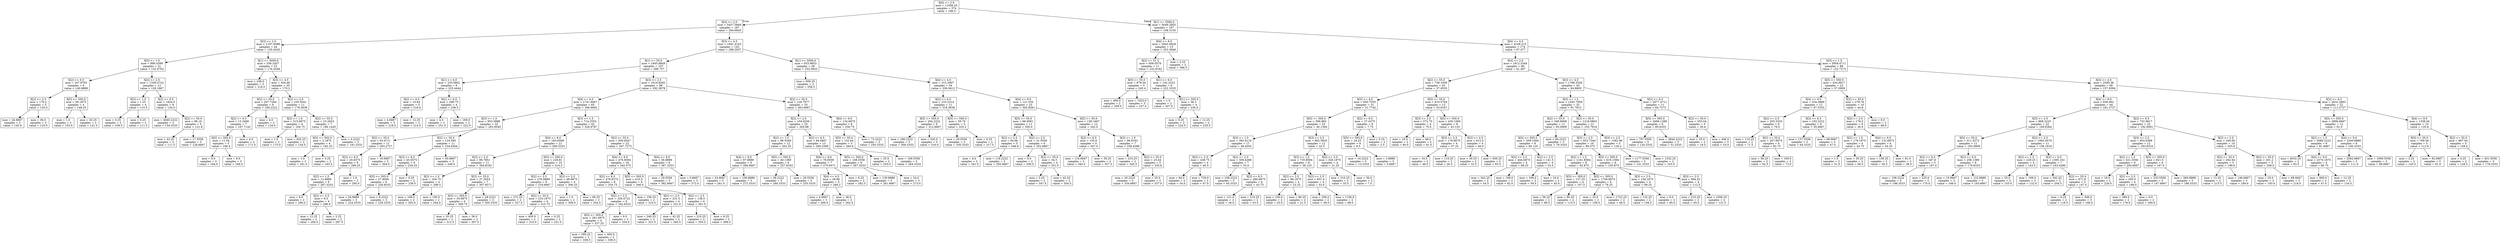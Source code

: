 digraph Tree {
node [shape=box] ;
0 [label="X[0] <= 2.0\nmse = 11656.25\nsamples = 374\nvalue = 186.5"] ;
1 [label="X[4] <= 2.0\nmse = 5437.5849\nsamples = 187\nvalue = 264.6845"] ;
0 -> 1 [labeldistance=2.5, labelangle=45, headlabel="True"] ;
2 [label="X[3] <= 2.5\nmse = 1197.8388\nsamples = 44\nvalue = 155.4545"] ;
1 -> 2 ;
3 [label="X[3] <= 1.5\nmse = 890.4399\nsamples = 21\nvalue = 132.4762"] ;
2 -> 3 ;
4 [label="X[2] <= 6.5\nmse = 167.8765\nsamples = 9\nvalue = 140.8889"] ;
3 -> 4 ;
5 [label="X[2] <= 2.5\nmse = 179.2\nsamples = 5\nvalue = 135.0"] ;
4 -> 5 ;
6 [label="mse = 24.6667\nsamples = 3\nvalue = 145.0"] ;
5 -> 6 ;
7 [label="mse = 36.0\nsamples = 2\nvalue = 120.0"] ;
5 -> 7 ;
8 [label="X[5] <= 550.0\nmse = 56.1875\nsamples = 4\nvalue = 148.25"] ;
4 -> 8 ;
9 [label="mse = 1.0\nsamples = 2\nvalue = 155.0"] ;
8 -> 9 ;
10 [label="mse = 20.25\nsamples = 2\nvalue = 141.5"] ;
8 -> 10 ;
11 [label="X[2] <= 2.5\nmse = 1339.4722\nsamples = 12\nvalue = 126.1667"] ;
3 -> 11 ;
12 [label="X[2] <= 1.5\nmse = 1.25\nsamples = 4\nvalue = 110.5"] ;
11 -> 12 ;
13 [label="mse = 0.25\nsamples = 2\nvalue = 109.5"] ;
12 -> 13 ;
14 [label="mse = 0.25\nsamples = 2\nvalue = 111.5"] ;
12 -> 14 ;
15 [label="X[2] <= 6.5\nmse = 1824.5\nsamples = 8\nvalue = 134.0"] ;
11 -> 15 ;
16 [label="mse = 4040.2222\nsamples = 3\nvalue = 154.3333"] ;
15 -> 16 ;
17 [label="X[2] <= 55.0\nmse = 98.16\nsamples = 5\nvalue = 121.8"] ;
15 -> 17 ;
18 [label="mse = 42.25\nsamples = 2\nvalue = 111.5"] ;
17 -> 18 ;
19 [label="mse = 17.5556\nsamples = 3\nvalue = 128.6667"] ;
17 -> 19 ;
20 [label="X[1] <= 5050.0\nmse = 556.2457\nsamples = 23\nvalue = 176.4348"] ;
2 -> 20 ;
21 [label="mse = 248.0\nsamples = 3\nvalue = 218.0"] ;
20 -> 21 ;
22 [label="X[3] <= 4.5\nmse = 304.46\nsamples = 20\nvalue = 170.2"] ;
20 -> 22 ;
23 [label="X[2] <= 55.0\nmse = 207.7284\nsamples = 9\nvalue = 160.2222"] ;
22 -> 23 ;
24 [label="X[2] <= 6.5\nmse = 13.3469\nsamples = 7\nvalue = 167.7143"] ;
23 -> 24 ;
25 [label="X[5] <= 505.0\nmse = 11.04\nsamples = 5\nvalue = 166.4"] ;
24 -> 25 ;
26 [label="mse = 9.0\nsamples = 2\nvalue = 164.0"] ;
25 -> 26 ;
27 [label="mse = 6.0\nsamples = 3\nvalue = 168.0"] ;
25 -> 27 ;
28 [label="mse = 4.0\nsamples = 2\nvalue = 171.0"] ;
24 -> 28 ;
29 [label="mse = 4.0\nsamples = 2\nvalue = 134.0"] ;
23 -> 29 ;
30 [label="X[2] <= 2.5\nmse = 235.5041\nsamples = 11\nvalue = 178.3636"] ;
22 -> 30 ;
31 [label="X[2] <= 1.5\nmse = 315.6875\nsamples = 4\nvalue = 164.75"] ;
30 -> 31 ;
32 [label="mse = 1.0\nsamples = 2\nvalue = 175.0"] ;
31 -> 32 ;
33 [label="mse = 420.25\nsamples = 2\nvalue = 154.5"] ;
31 -> 33 ;
34 [label="X[2] <= 55.0\nmse = 23.2653\nsamples = 7\nvalue = 186.1429"] ;
30 -> 34 ;
35 [label="X[5] <= 505.0\nmse = 2.1875\nsamples = 4\nvalue = 182.25"] ;
34 -> 35 ;
36 [label="mse = 1.0\nsamples = 2\nvalue = 181.0"] ;
35 -> 36 ;
37 [label="mse = 0.25\nsamples = 2\nvalue = 183.5"] ;
35 -> 37 ;
38 [label="mse = 4.2222\nsamples = 3\nvalue = 191.3333"] ;
34 -> 38 ;
39 [label="X[3] <= 4.5\nmse = 1941.4102\nsamples = 143\nvalue = 298.2937"] ;
1 -> 39 ;
40 [label="X[1] <= 55.0\nmse = 1845.8849\nsamples = 107\nvalue = 286.757"] ;
39 -> 40 ;
41 [label="X[1] <= 6.0\nmse = 235.5802\nsamples = 9\nvalue = 225.4444"] ;
40 -> 41 ;
42 [label="X[2] <= 6.5\nmse = 10.64\nsamples = 5\nvalue = 216.6"] ;
41 -> 42 ;
43 [label="mse = 4.6667\nsamples = 3\nvalue = 218.0"] ;
42 -> 43 ;
44 [label="mse = 12.25\nsamples = 2\nvalue = 214.5"] ;
42 -> 44 ;
45 [label="X[2] <= 6.5\nmse = 296.75\nsamples = 4\nvalue = 236.5"] ;
41 -> 45 ;
46 [label="mse = 4.0\nsamples = 2\nvalue = 251.0"] ;
45 -> 46 ;
47 [label="mse = 169.0\nsamples = 2\nvalue = 222.0"] ;
45 -> 47 ;
48 [label="X[3] <= 2.5\nmse = 1616.8292\nsamples = 98\nvalue = 292.3878"] ;
40 -> 48 ;
49 [label="X[4] <= 4.5\nmse = 1741.9067\nsamples = 65\nvalue = 306.9692"] ;
48 -> 49 ;
50 [label="X[3] <= 1.5\nmse = 953.5888\nsamples = 22\nvalue = 263.9545"] ;
49 -> 50 ;
51 [label="X[2] <= 55.0\nmse = 63.4711\nsamples = 11\nvalue = 293.2727"] ;
50 -> 51 ;
52 [label="X[2] <= 6.5\nmse = 20.9375\nsamples = 8\nvalue = 289.25"] ;
51 -> 52 ;
53 [label="X[2] <= 1.5\nmse = 12.8889\nsamples = 6\nvalue = 287.3333"] ;
52 -> 53 ;
54 [label="mse = 9.0\nsamples = 2\nvalue = 290.0"] ;
53 -> 54 ;
55 [label="X[2] <= 2.5\nmse = 9.5\nsamples = 4\nvalue = 286.0"] ;
53 -> 55 ;
56 [label="mse = 12.25\nsamples = 2\nvalue = 284.5"] ;
55 -> 56 ;
57 [label="mse = 2.25\nsamples = 2\nvalue = 287.5"] ;
55 -> 57 ;
58 [label="mse = 1.0\nsamples = 2\nvalue = 295.0"] ;
52 -> 58 ;
59 [label="mse = 18.6667\nsamples = 3\nvalue = 304.0"] ;
51 -> 59 ;
60 [label="X[2] <= 55.0\nmse = 124.595\nsamples = 11\nvalue = 234.6364"] ;
50 -> 60 ;
61 [label="X[2] <= 6.5\nmse = 45.9375\nsamples = 8\nvalue = 229.25"] ;
60 -> 61 ;
62 [label="X[5] <= 505.0\nmse = 37.8056\nsamples = 6\nvalue = 226.8333"] ;
61 -> 62 ;
63 [label="mse = 54.8889\nsamples = 3\nvalue = 224.3333"] ;
62 -> 63 ;
64 [label="mse = 8.2222\nsamples = 3\nvalue = 229.3333"] ;
62 -> 64 ;
65 [label="mse = 0.25\nsamples = 2\nvalue = 236.5"] ;
61 -> 65 ;
66 [label="mse = 50.6667\nsamples = 3\nvalue = 249.0"] ;
60 -> 66 ;
67 [label="X[3] <= 1.5\nmse = 714.2553\nsamples = 43\nvalue = 328.9767"] ;
49 -> 67 ;
68 [label="X[4] <= 9.0\nmse = 183.6508\nsamples = 21\nvalue = 309.3333"] ;
67 -> 68 ;
69 [label="X[2] <= 2.5\nmse = 99.7851\nsamples = 11\nvalue = 304.8182"] ;
68 -> 69 ;
70 [label="X[2] <= 1.5\nmse = 164.75\nsamples = 4\nvalue = 299.5"] ;
69 -> 70 ;
71 [label="mse = 169.0\nsamples = 2\nvalue = 305.0"] ;
70 -> 71 ;
72 [label="mse = 100.0\nsamples = 2\nvalue = 294.0"] ;
70 -> 72 ;
73 [label="X[2] <= 55.0\nmse = 37.2653\nsamples = 7\nvalue = 307.8571"] ;
69 -> 73 ;
74 [label="X[5] <= 505.0\nmse = 35.6875\nsamples = 4\nvalue = 309.75"] ;
73 -> 74 ;
75 [label="mse = 20.25\nsamples = 2\nvalue = 312.5"] ;
74 -> 75 ;
76 [label="mse = 36.0\nsamples = 2\nvalue = 307.0"] ;
74 -> 76 ;
77 [label="mse = 28.2222\nsamples = 3\nvalue = 305.3333"] ;
73 -> 77 ;
78 [label="X[5] <= 550.0\nmse = 228.81\nsamples = 10\nvalue = 314.3"] ;
68 -> 78 ;
79 [label="X[2] <= 2.5\nmse = 276.8889\nsamples = 6\nvalue = 319.6667"] ;
78 -> 79 ;
80 [label="mse = 272.25\nsamples = 2\nvalue = 327.5"] ;
79 -> 80 ;
81 [label="X[2] <= 55.0\nmse = 233.1875\nsamples = 4\nvalue = 315.75"] ;
79 -> 81 ;
82 [label="mse = 400.0\nsamples = 2\nvalue = 310.0"] ;
81 -> 82 ;
83 [label="mse = 0.25\nsamples = 2\nvalue = 321.5"] ;
81 -> 83 ;
84 [label="X[2] <= 2.5\nmse = 48.6875\nsamples = 4\nvalue = 306.25"] ;
78 -> 84 ;
85 [label="mse = 1.0\nsamples = 2\nvalue = 308.0"] ;
84 -> 85 ;
86 [label="mse = 90.25\nsamples = 2\nvalue = 304.5"] ;
84 -> 86 ;
87 [label="X[2] <= 55.0\nmse = 500.8347\nsamples = 22\nvalue = 347.7273"] ;
67 -> 87 ;
88 [label="X[4] <= 9.0\nmse = 476.6094\nsamples = 16\nvalue = 340.375"] ;
87 -> 88 ;
89 [label="X[2] <= 6.5\nmse = 479.9375\nsamples = 8\nvalue = 334.75"] ;
88 -> 89 ;
90 [label="X[2] <= 2.5\nmse = 326.4722\nsamples = 6\nvalue = 342.8333"] ;
89 -> 90 ;
91 [label="X[5] <= 505.0\nmse = 391.6875\nsamples = 4\nvalue = 337.25"] ;
90 -> 91 ;
92 [label="mse = 380.25\nsamples = 2\nvalue = 338.5"] ;
91 -> 92 ;
93 [label="mse = 400.0\nsamples = 2\nvalue = 336.0"] ;
91 -> 93 ;
94 [label="mse = 9.0\nsamples = 2\nvalue = 354.0"] ;
90 -> 94 ;
95 [label="mse = 156.25\nsamples = 2\nvalue = 310.5"] ;
89 -> 95 ;
96 [label="X[5] <= 505.0\nmse = 410.0\nsamples = 8\nvalue = 346.0"] ;
88 -> 96 ;
97 [label="X[2] <= 2.5\nmse = 231.5\nsamples = 4\nvalue = 331.0"] ;
96 -> 97 ;
98 [label="mse = 240.25\nsamples = 2\nvalue = 321.5"] ;
97 -> 98 ;
99 [label="mse = 42.25\nsamples = 2\nvalue = 340.5"] ;
97 -> 99 ;
100 [label="X[2] <= 2.5\nmse = 138.5\nsamples = 4\nvalue = 361.0"] ;
96 -> 100 ;
101 [label="mse = 210.25\nsamples = 2\nvalue = 355.5"] ;
100 -> 101 ;
102 [label="mse = 6.25\nsamples = 2\nvalue = 366.5"] ;
100 -> 102 ;
103 [label="X[4] <= 9.0\nmse = 36.8889\nsamples = 6\nvalue = 367.3333"] ;
87 -> 103 ;
104 [label="mse = 29.5556\nsamples = 3\nvalue = 362.6667"] ;
103 -> 104 ;
105 [label="mse = 0.6667\nsamples = 3\nvalue = 372.0"] ;
103 -> 105 ;
106 [label="X[2] <= 55.0\nmse = 126.7677\nsamples = 33\nvalue = 263.6667"] ;
48 -> 106 ;
107 [label="X[2] <= 2.5\nmse = 104.0256\nsamples = 25\nvalue = 265.88"] ;
106 -> 107 ;
108 [label="X[2] <= 1.5\nmse = 88.5208\nsamples = 12\nvalue = 262.25"] ;
107 -> 108 ;
109 [label="X[4] <= 9.0\nmse = 97.8889\nsamples = 6\nvalue = 266.6667"] ;
108 -> 109 ;
110 [label="mse = 24.6667\nsamples = 3\nvalue = 261.0"] ;
109 -> 110 ;
111 [label="mse = 106.8889\nsamples = 3\nvalue = 272.3333"] ;
109 -> 111 ;
112 [label="X[5] <= 505.0\nmse = 40.1389\nsamples = 6\nvalue = 257.8333"] ;
108 -> 112 ;
113 [label="mse = 38.2222\nsamples = 3\nvalue = 260.3333"] ;
112 -> 113 ;
114 [label="mse = 29.5556\nsamples = 3\nvalue = 255.3333"] ;
112 -> 114 ;
115 [label="X[2] <= 6.5\nmse = 94.9467\nsamples = 13\nvalue = 269.2308"] ;
107 -> 115 ;
116 [label="X[4] <= 9.0\nmse = 76.6939\nsamples = 7\nvalue = 270.8571"] ;
115 -> 116 ;
117 [label="X[4] <= 4.5\nmse = 28.96\nsamples = 5\nvalue = 266.2"] ;
116 -> 117 ;
118 [label="mse = 4.6667\nsamples = 3\nvalue = 269.0"] ;
117 -> 118 ;
119 [label="mse = 36.0\nsamples = 2\nvalue = 262.0"] ;
117 -> 119 ;
120 [label="mse = 6.25\nsamples = 2\nvalue = 282.5"] ;
116 -> 120 ;
121 [label="X[5] <= 505.0\nmse = 109.5556\nsamples = 6\nvalue = 267.3333"] ;
115 -> 121 ;
122 [label="mse = 130.8889\nsamples = 3\nvalue = 261.6667"] ;
121 -> 122 ;
123 [label="mse = 24.0\nsamples = 3\nvalue = 273.0"] ;
121 -> 123 ;
124 [label="X[4] <= 9.0\nmse = 134.6875\nsamples = 8\nvalue = 256.75"] ;
106 -> 124 ;
125 [label="X[5] <= 55.0\nmse = 132.64\nsamples = 5\nvalue = 260.6"] ;
124 -> 125 ;
126 [label="mse = 25.0\nsamples = 2\nvalue = 255.0"] ;
125 -> 126 ;
127 [label="mse = 169.5556\nsamples = 3\nvalue = 264.3333"] ;
125 -> 127 ;
128 [label="mse = 72.2222\nsamples = 3\nvalue = 250.3333"] ;
124 -> 128 ;
129 [label="X[1] <= 5050.0\nmse = 653.9653\nsamples = 36\nvalue = 332.5833"] ;
39 -> 129 ;
130 [label="mse = 600.25\nsamples = 2\nvalue = 258.5"] ;
129 -> 130 ;
131 [label="X[4] <= 4.5\nmse = 315.2907\nsamples = 34\nvalue = 336.9412"] ;
129 -> 131 ;
132 [label="X[2] <= 6.5\nmse = 210.2314\nsamples = 11\nvalue = 318.3636"] ;
131 -> 132 ;
133 [label="X[5] <= 505.0\nmse = 264.2222\nsamples = 6\nvalue = 312.6667"] ;
132 -> 133 ;
134 [label="mse = 180.2222\nsamples = 3\nvalue = 309.3333"] ;
133 -> 134 ;
135 [label="mse = 326.0\nsamples = 3\nvalue = 316.0"] ;
133 -> 135 ;
136 [label="X[5] <= 550.0\nmse = 59.76\nsamples = 5\nvalue = 325.2"] ;
132 -> 136 ;
137 [label="mse = 29.5556\nsamples = 3\nvalue = 330.3333"] ;
136 -> 137 ;
138 [label="mse = 6.25\nsamples = 2\nvalue = 317.5"] ;
136 -> 138 ;
139 [label="X[4] <= 9.0\nmse = 121.535\nsamples = 23\nvalue = 345.8261"] ;
131 -> 139 ;
140 [label="X[5] <= 55.0\nmse = 68.9091\nsamples = 11\nvalue = 350.0"] ;
139 -> 140 ;
141 [label="X[2] <= 2.5\nmse = 94.96\nsamples = 5\nvalue = 346.8"] ;
140 -> 141 ;
142 [label="mse = 4.0\nsamples = 2\nvalue = 341.0"] ;
141 -> 142 ;
143 [label="mse = 118.2222\nsamples = 3\nvalue = 350.6667"] ;
141 -> 143 ;
144 [label="X[2] <= 2.5\nmse = 31.5556\nsamples = 6\nvalue = 352.6667"] ;
140 -> 144 ;
145 [label="mse = 9.0\nsamples = 2\nvalue = 356.0"] ;
144 -> 145 ;
146 [label="X[2] <= 55.0\nmse = 34.5\nsamples = 4\nvalue = 351.0"] ;
144 -> 146 ;
147 [label="mse = 2.25\nsamples = 2\nvalue = 347.5"] ;
146 -> 147 ;
148 [label="mse = 42.25\nsamples = 2\nvalue = 354.5"] ;
146 -> 148 ;
149 [label="X[5] <= 55.0\nmse = 139.1667\nsamples = 12\nvalue = 342.0"] ;
139 -> 149 ;
150 [label="X[2] <= 6.5\nmse = 155.6\nsamples = 5\nvalue = 347.0"] ;
149 -> 150 ;
151 [label="mse = 116.6667\nsamples = 3\nvalue = 340.0"] ;
150 -> 151 ;
152 [label="mse = 30.25\nsamples = 2\nvalue = 357.5"] ;
150 -> 152 ;
153 [label="X[2] <= 1.5\nmse = 96.8163\nsamples = 7\nvalue = 338.4286"] ;
149 -> 153 ;
154 [label="mse = 210.25\nsamples = 2\nvalue = 345.5"] ;
153 -> 154 ;
155 [label="X[2] <= 55.0\nmse = 23.44\nsamples = 5\nvalue = 335.6"] ;
153 -> 155 ;
156 [label="mse = 20.2222\nsamples = 3\nvalue = 334.6667"] ;
155 -> 156 ;
157 [label="mse = 25.0\nsamples = 2\nvalue = 337.0"] ;
155 -> 157 ;
158 [label="X[1] <= 5500.0\nmse = 5649.2855\nsamples = 187\nvalue = 108.3155"] ;
0 -> 158 [labeldistance=2.5, labelangle=-45, headlabel="False"] ;
159 [label="X[4] <= 9.0\nmse = 2842.0828\nsamples = 13\nvalue = 253.3846"] ;
158 -> 159 ;
160 [label="X[2] <= 51.5\nmse = 609.0579\nsamples = 11\nvalue = 232.8182"] ;
159 -> 160 ;
161 [label="X[5] <= 55.0\nmse = 879.04\nsamples = 5\nvalue = 245.4"] ;
160 -> 161 ;
162 [label="mse = 400.0\nsamples = 2\nvalue = 258.0"] ;
161 -> 162 ;
163 [label="mse = 1022.0\nsamples = 3\nvalue = 237.0"] ;
161 -> 163 ;
164 [label="X[1] <= 6.0\nmse = 142.2222\nsamples = 6\nvalue = 222.3333"] ;
160 -> 164 ;
165 [label="mse = 1.0\nsamples = 2\nvalue = 207.0"] ;
164 -> 165 ;
166 [label="X[1] <= 505.0\nmse = 36.5\nsamples = 4\nvalue = 230.0"] ;
164 -> 166 ;
167 [label="mse = 0.25\nsamples = 2\nvalue = 224.5"] ;
166 -> 167 ;
168 [label="mse = 12.25\nsamples = 2\nvalue = 235.5"] ;
166 -> 168 ;
169 [label="mse = 2.25\nsamples = 2\nvalue = 366.5"] ;
159 -> 169 ;
170 [label="X[4] <= 4.5\nmse = 4169.215\nsamples = 174\nvalue = 97.477"] ;
158 -> 170 ;
171 [label="X[4] <= 2.0\nmse = 1812.3344\nsamples = 86\nvalue = 61.407"] ;
170 -> 171 ;
172 [label="X[2] <= 55.0\nmse = 738.1839\nsamples = 43\nvalue = 37.9535"] ;
171 -> 172 ;
173 [label="X[3] <= 4.5\nmse = 650.7555\nsamples = 31\nvalue = 31.7742"] ;
172 -> 173 ;
174 [label="X[5] <= 505.0\nmse = 596.983\nsamples = 23\nvalue = 40.1304"] ;
173 -> 174 ;
175 [label="X[3] <= 1.5\nmse = 392.6116\nsamples = 11\nvalue = 48.4545"] ;
174 -> 175 ;
176 [label="X[2] <= 2.5\nmse = 438.75\nsamples = 4\nvalue = 40.5"] ;
175 -> 176 ;
177 [label="mse = 64.0\nsamples = 2\nvalue = 34.0"] ;
176 -> 177 ;
178 [label="mse = 729.0\nsamples = 2\nvalue = 47.0"] ;
176 -> 178 ;
179 [label="X[2] <= 2.5\nmse = 309.4286\nsamples = 7\nvalue = 53.0"] ;
175 -> 179 ;
180 [label="mse = 108.2222\nsamples = 3\nvalue = 65.3333"] ;
179 -> 180 ;
181 [label="X[2] <= 6.5\nmse = 260.6875\nsamples = 4\nvalue = 43.75"] ;
179 -> 181 ;
182 [label="mse = 121.0\nsamples = 2\nvalue = 34.0"] ;
181 -> 182 ;
183 [label="mse = 210.25\nsamples = 2\nvalue = 53.5"] ;
181 -> 183 ;
184 [label="X[3] <= 2.5\nmse = 662.5833\nsamples = 12\nvalue = 32.5"] ;
174 -> 184 ;
185 [label="X[3] <= 1.5\nmse = 735.8594\nsamples = 8\nvalue = 38.125"] ;
184 -> 185 ;
186 [label="X[2] <= 2.5\nmse = 98.1875\nsamples = 4\nvalue = 23.25"] ;
185 -> 186 ;
187 [label="mse = 100.0\nsamples = 2\nvalue = 25.0"] ;
186 -> 187 ;
188 [label="mse = 90.25\nsamples = 2\nvalue = 21.5"] ;
186 -> 188 ;
189 [label="X[2] <= 2.5\nmse = 931.0\nsamples = 4\nvalue = 53.0"] ;
185 -> 189 ;
190 [label="mse = 256.0\nsamples = 2\nvalue = 38.0"] ;
189 -> 190 ;
191 [label="mse = 1156.0\nsamples = 2\nvalue = 68.0"] ;
189 -> 191 ;
192 [label="X[2] <= 2.5\nmse = 326.1875\nsamples = 4\nvalue = 21.25"] ;
184 -> 192 ;
193 [label="mse = 210.25\nsamples = 2\nvalue = 35.5"] ;
192 -> 193 ;
194 [label="mse = 36.0\nsamples = 2\nvalue = 7.0"] ;
192 -> 194 ;
195 [label="X[2] <= 6.5\nmse = 27.4375\nsamples = 8\nvalue = 7.75"] ;
173 -> 195 ;
196 [label="X[5] <= 505.0\nmse = 24.25\nsamples = 6\nvalue = 9.5"] ;
195 -> 196 ;
197 [label="mse = 16.2222\nsamples = 3\nvalue = 13.3333"] ;
196 -> 197 ;
198 [label="mse = 2.8889\nsamples = 3\nvalue = 5.6667"] ;
196 -> 198 ;
199 [label="mse = 0.25\nsamples = 2\nvalue = 2.5"] ;
195 -> 199 ;
200 [label="X[5] <= 55.0\nmse = 610.5764\nsamples = 12\nvalue = 53.9167"] ;
172 -> 200 ;
201 [label="X[3] <= 2.5\nmse = 272.75\nsamples = 4\nvalue = 75.5"] ;
200 -> 201 ;
202 [label="mse = 16.0\nsamples = 2\nvalue = 60.0"] ;
201 -> 202 ;
203 [label="mse = 49.0\nsamples = 2\nvalue = 91.0"] ;
201 -> 203 ;
204 [label="X[5] <= 550.0\nmse = 430.1094\nsamples = 8\nvalue = 43.125"] ;
200 -> 204 ;
205 [label="X[3] <= 2.5\nmse = 178.6875\nsamples = 4\nvalue = 37.25"] ;
204 -> 205 ;
206 [label="mse = 16.0\nsamples = 2\nvalue = 48.0"] ;
205 -> 206 ;
207 [label="mse = 110.25\nsamples = 2\nvalue = 26.5"] ;
205 -> 207 ;
208 [label="X[3] <= 2.5\nmse = 612.5\nsamples = 4\nvalue = 49.0"] ;
204 -> 208 ;
209 [label="mse = 30.25\nsamples = 2\nvalue = 32.5"] ;
208 -> 209 ;
210 [label="mse = 650.25\nsamples = 2\nvalue = 65.5"] ;
208 -> 210 ;
211 [label="X[3] <= 4.5\nmse = 1786.3526\nsamples = 43\nvalue = 84.8605"] ;
171 -> 211 ;
212 [label="X[3] <= 1.5\nmse = 1292.7959\nsamples = 32\nvalue = 91.7812"] ;
211 -> 212 ;
213 [label="X[2] <= 55.0\nmse = 349.9008\nsamples = 11\nvalue = 65.0909"] ;
212 -> 213 ;
214 [label="X[5] <= 505.0\nmse = 359.1094\nsamples = 8\nvalue = 60.125"] ;
213 -> 214 ;
215 [label="X[2] <= 2.5\nmse = 444.6875\nsamples = 4\nvalue = 68.25"] ;
214 -> 215 ;
216 [label="mse = 342.25\nsamples = 2\nvalue = 54.5"] ;
215 -> 216 ;
217 [label="mse = 169.0\nsamples = 2\nvalue = 82.0"] ;
215 -> 217 ;
218 [label="X[2] <= 2.5\nmse = 141.5\nsamples = 4\nvalue = 52.0"] ;
214 -> 218 ;
219 [label="mse = 169.0\nsamples = 2\nvalue = 59.0"] ;
218 -> 219 ;
220 [label="mse = 16.0\nsamples = 2\nvalue = 45.0"] ;
218 -> 220 ;
221 [label="mse = 84.2222\nsamples = 3\nvalue = 78.3333"] ;
213 -> 221 ;
222 [label="X[2] <= 55.0\nmse = 1218.0862\nsamples = 21\nvalue = 105.7619"] ;
212 -> 222 ;
223 [label="X[2] <= 2.5\nmse = 932.7344\nsamples = 16\nvalue = 99.375"] ;
222 -> 223 ;
224 [label="X[2] <= 1.5\nmse = 1161.8594\nsamples = 8\nvalue = 92.875"] ;
223 -> 224 ;
225 [label="X[5] <= 505.0\nmse = 137.25\nsamples = 4\nvalue = 107.5"] ;
224 -> 225 ;
226 [label="mse = 56.25\nsamples = 2\nvalue = 99.5"] ;
225 -> 226 ;
227 [label="mse = 90.25\nsamples = 2\nvalue = 115.5"] ;
225 -> 227 ;
228 [label="X[5] <= 505.0\nmse = 1758.6875\nsamples = 4\nvalue = 78.25"] ;
224 -> 228 ;
229 [label="mse = 25.0\nsamples = 2\nvalue = 108.0"] ;
228 -> 229 ;
230 [label="mse = 1722.25\nsamples = 2\nvalue = 48.5"] ;
228 -> 230 ;
231 [label="X[5] <= 505.0\nmse = 619.1094\nsamples = 8\nvalue = 105.875"] ;
223 -> 231 ;
232 [label="X[3] <= 2.5\nmse = 156.1875\nsamples = 4\nvalue = 99.25"] ;
231 -> 232 ;
233 [label="mse = 132.25\nsamples = 2\nvalue = 108.5"] ;
232 -> 233 ;
234 [label="mse = 9.0\nsamples = 2\nvalue = 90.0"] ;
232 -> 234 ;
235 [label="X[3] <= 2.5\nmse = 994.25\nsamples = 4\nvalue = 112.5"] ;
231 -> 235 ;
236 [label="mse = 210.25\nsamples = 2\nvalue = 93.5"] ;
235 -> 236 ;
237 [label="mse = 1056.25\nsamples = 2\nvalue = 131.5"] ;
235 -> 237 ;
238 [label="X[3] <= 2.5\nmse = 1582.96\nsamples = 5\nvalue = 126.2"] ;
222 -> 238 ;
239 [label="mse = 1177.5556\nsamples = 3\nvalue = 141.3333"] ;
238 -> 239 ;
240 [label="mse = 1332.25\nsamples = 2\nvalue = 103.5"] ;
238 -> 240 ;
241 [label="X[2] <= 6.5\nmse = 2677.4711\nsamples = 11\nvalue = 64.7273"] ;
211 -> 241 ;
242 [label="X[5] <= 505.0\nmse = 3466.1389\nsamples = 6\nvalue = 85.8333"] ;
241 -> 242 ;
243 [label="mse = 707.5556\nsamples = 3\nvalue = 120.3333"] ;
242 -> 243 ;
244 [label="mse = 3844.2222\nsamples = 3\nvalue = 51.3333"] ;
242 -> 244 ;
245 [label="X[2] <= 55.0\nmse = 555.04\nsamples = 5\nvalue = 39.4"] ;
241 -> 245 ;
246 [label="mse = 25.0\nsamples = 2\nvalue = 19.0"] ;
245 -> 246 ;
247 [label="mse = 446.0\nsamples = 3\nvalue = 53.0"] ;
245 -> 247 ;
248 [label="X[3] <= 1.5\nmse = 3958.4711\nsamples = 88\nvalue = 132.7273"] ;
170 -> 248 ;
249 [label="X[5] <= 550.0\nmse = 434.9917\nsamples = 22\nvalue = 57.0909"] ;
248 -> 249 ;
250 [label="X[4] <= 9.0\nmse = 334.3889\nsamples = 12\nvalue = 67.3333"] ;
249 -> 250 ;
251 [label="X[2] <= 2.5\nmse = 203.3333\nsamples = 6\nvalue = 79.0"] ;
250 -> 251 ;
252 [label="mse = 110.25\nsamples = 2\nvalue = 71.5"] ;
251 -> 252 ;
253 [label="X[2] <= 55.0\nmse = 207.6875\nsamples = 4\nvalue = 82.75"] ;
251 -> 253 ;
254 [label="mse = 56.25\nsamples = 2\nvalue = 92.5"] ;
253 -> 254 ;
255 [label="mse = 169.0\nsamples = 2\nvalue = 73.0"] ;
253 -> 255 ;
256 [label="X[2] <= 6.5\nmse = 193.2222\nsamples = 6\nvalue = 55.6667"] ;
250 -> 256 ;
257 [label="mse = 137.5556\nsamples = 3\nvalue = 64.3333"] ;
256 -> 257 ;
258 [label="mse = 98.6667\nsamples = 3\nvalue = 47.0"] ;
256 -> 258 ;
259 [label="X[2] <= 55.0\nmse = 278.76\nsamples = 10\nvalue = 44.8"] ;
249 -> 259 ;
260 [label="X[2] <= 2.5\nmse = 178.0\nsamples = 8\nvalue = 39.0"] ;
259 -> 260 ;
261 [label="X[2] <= 1.5\nmse = 178.1875\nsamples = 4\nvalue = 43.75"] ;
260 -> 261 ;
262 [label="mse = 1.0\nsamples = 2\nvalue = 31.0"] ;
261 -> 262 ;
263 [label="mse = 30.25\nsamples = 2\nvalue = 56.5"] ;
261 -> 263 ;
264 [label="X[4] <= 9.0\nmse = 132.6875\nsamples = 4\nvalue = 34.25"] ;
260 -> 264 ;
265 [label="mse = 156.25\nsamples = 2\nvalue = 30.5"] ;
264 -> 265 ;
266 [label="mse = 81.0\nsamples = 2\nvalue = 38.0"] ;
264 -> 266 ;
267 [label="mse = 9.0\nsamples = 2\nvalue = 68.0"] ;
259 -> 267 ;
268 [label="X[3] <= 4.5\nmse = 2590.36\nsamples = 66\nvalue = 157.9394"] ;
248 -> 268 ;
269 [label="X[4] <= 9.0\nmse = 936.062\nsamples = 44\nvalue = 181.2727"] ;
268 -> 269 ;
270 [label="X[3] <= 2.5\nmse = 868.3223\nsamples = 22\nvalue = 169.6364"] ;
269 -> 270 ;
271 [label="X[5] <= 55.0\nmse = 311.5372\nsamples = 11\nvalue = 183.0909"] ;
270 -> 271 ;
272 [label="X[2] <= 6.5\nmse = 347.6\nsamples = 5\nvalue = 187.0"] ;
271 -> 272 ;
273 [label="mse = 108.2222\nsamples = 3\nvalue = 198.3333"] ;
272 -> 273 ;
274 [label="mse = 225.0\nsamples = 2\nvalue = 170.0"] ;
272 -> 274 ;
275 [label="X[2] <= 6.5\nmse = 258.1389\nsamples = 6\nvalue = 179.8333"] ;
271 -> 275 ;
276 [label="mse = 10.6667\nsamples = 3\nvalue = 166.0"] ;
275 -> 276 ;
277 [label="mse = 122.8889\nsamples = 3\nvalue = 193.6667"] ;
275 -> 277 ;
278 [label="X[2] <= 2.5\nmse = 1063.0579\nsamples = 11\nvalue = 156.1818"] ;
270 -> 278 ;
279 [label="X[2] <= 1.5\nmse = 229.25\nsamples = 4\nvalue = 143.5"] ;
278 -> 279 ;
280 [label="mse = 25.0\nsamples = 2\nvalue = 155.0"] ;
279 -> 280 ;
281 [label="mse = 169.0\nsamples = 2\nvalue = 132.0"] ;
279 -> 281 ;
282 [label="X[2] <= 6.5\nmse = 1395.102\nsamples = 7\nvalue = 163.4286"] ;
278 -> 282 ;
283 [label="mse = 342.25\nsamples = 2\nvalue = 204.5"] ;
282 -> 283 ;
284 [label="X[2] <= 55.0\nmse = 871.6\nsamples = 5\nvalue = 147.0"] ;
282 -> 284 ;
285 [label="mse = 6.25\nsamples = 2\nvalue = 118.5"] ;
284 -> 285 ;
286 [label="mse = 546.0\nsamples = 3\nvalue = 166.0"] ;
284 -> 286 ;
287 [label="X[2] <= 6.5\nmse = 732.9917\nsamples = 22\nvalue = 192.9091"] ;
269 -> 287 ;
288 [label="X[3] <= 2.5\nmse = 954.6389\nsamples = 12\nvalue = 183.8333"] ;
287 -> 288 ;
289 [label="X[2] <= 1.5\nmse = 521.5556\nsamples = 6\nvalue = 200.6667"] ;
288 -> 289 ;
290 [label="mse = 16.0\nsamples = 2\nvalue = 226.0"] ;
289 -> 290 ;
291 [label="X[2] <= 2.5\nmse = 293.0\nsamples = 4\nvalue = 188.0"] ;
289 -> 291 ;
292 [label="mse = 289.0\nsamples = 2\nvalue = 176.0"] ;
291 -> 292 ;
293 [label="mse = 9.0\nsamples = 2\nvalue = 200.0"] ;
291 -> 293 ;
294 [label="X[5] <= 505.0\nmse = 821.0\nsamples = 6\nvalue = 167.0"] ;
288 -> 294 ;
295 [label="mse = 333.5556\nsamples = 3\nvalue = 147.6667"] ;
294 -> 295 ;
296 [label="mse = 560.8889\nsamples = 3\nvalue = 186.3333"] ;
294 -> 296 ;
297 [label="X[3] <= 2.5\nmse = 249.56\nsamples = 10\nvalue = 203.8"] ;
287 -> 297 ;
298 [label="X[2] <= 55.0\nmse = 262.64\nsamples = 5\nvalue = 199.6"] ;
297 -> 298 ;
299 [label="mse = 12.25\nsamples = 2\nvalue = 215.5"] ;
298 -> 299 ;
300 [label="mse = 148.6667\nsamples = 3\nvalue = 189.0"] ;
298 -> 300 ;
301 [label="X[2] <= 55.0\nmse = 201.2\nsamples = 5\nvalue = 208.0"] ;
297 -> 301 ;
302 [label="mse = 25.0\nsamples = 2\nvalue = 193.0"] ;
301 -> 302 ;
303 [label="mse = 68.6667\nsamples = 3\nvalue = 218.0"] ;
301 -> 303 ;
304 [label="X[2] <= 6.5\nmse = 2632.2893\nsamples = 22\nvalue = 111.2727"] ;
268 -> 304 ;
305 [label="X[5] <= 505.0\nmse = 2806.6667\nsamples = 12\nvalue = 91.0"] ;
304 -> 305 ;
306 [label="X[2] <= 1.5\nmse = 3089.2222\nsamples = 6\nvalue = 81.6667"] ;
305 -> 306 ;
307 [label="mse = 4032.25\nsamples = 2\nvalue = 63.5"] ;
306 -> 307 ;
308 [label="X[4] <= 9.0\nmse = 2370.1875\nsamples = 4\nvalue = 90.75"] ;
306 -> 308 ;
309 [label="mse = 900.0\nsamples = 2\nvalue = 47.0"] ;
308 -> 309 ;
310 [label="mse = 12.25\nsamples = 2\nvalue = 134.5"] ;
308 -> 310 ;
311 [label="X[4] <= 9.0\nmse = 2349.8889\nsamples = 6\nvalue = 100.3333"] ;
305 -> 311 ;
312 [label="mse = 2562.6667\nsamples = 3\nvalue = 111.0"] ;
311 -> 312 ;
313 [label="mse = 1909.5556\nsamples = 3\nvalue = 89.6667"] ;
311 -> 313 ;
314 [label="X[4] <= 9.0\nmse = 1338.04\nsamples = 10\nvalue = 135.6"] ;
304 -> 314 ;
315 [label="X[5] <= 55.0\nmse = 769.36\nsamples = 5\nvalue = 112.8"] ;
314 -> 315 ;
316 [label="mse = 2.25\nsamples = 2\nvalue = 145.5"] ;
315 -> 316 ;
317 [label="mse = 92.6667\nsamples = 3\nvalue = 91.0"] ;
315 -> 317 ;
318 [label="X[2] <= 55.0\nmse = 867.04\nsamples = 5\nvalue = 158.4"] ;
314 -> 318 ;
319 [label="mse = 0.25\nsamples = 2\nvalue = 128.5"] ;
318 -> 319 ;
320 [label="mse = 451.5556\nsamples = 3\nvalue = 178.3333"] ;
318 -> 320 ;
}
